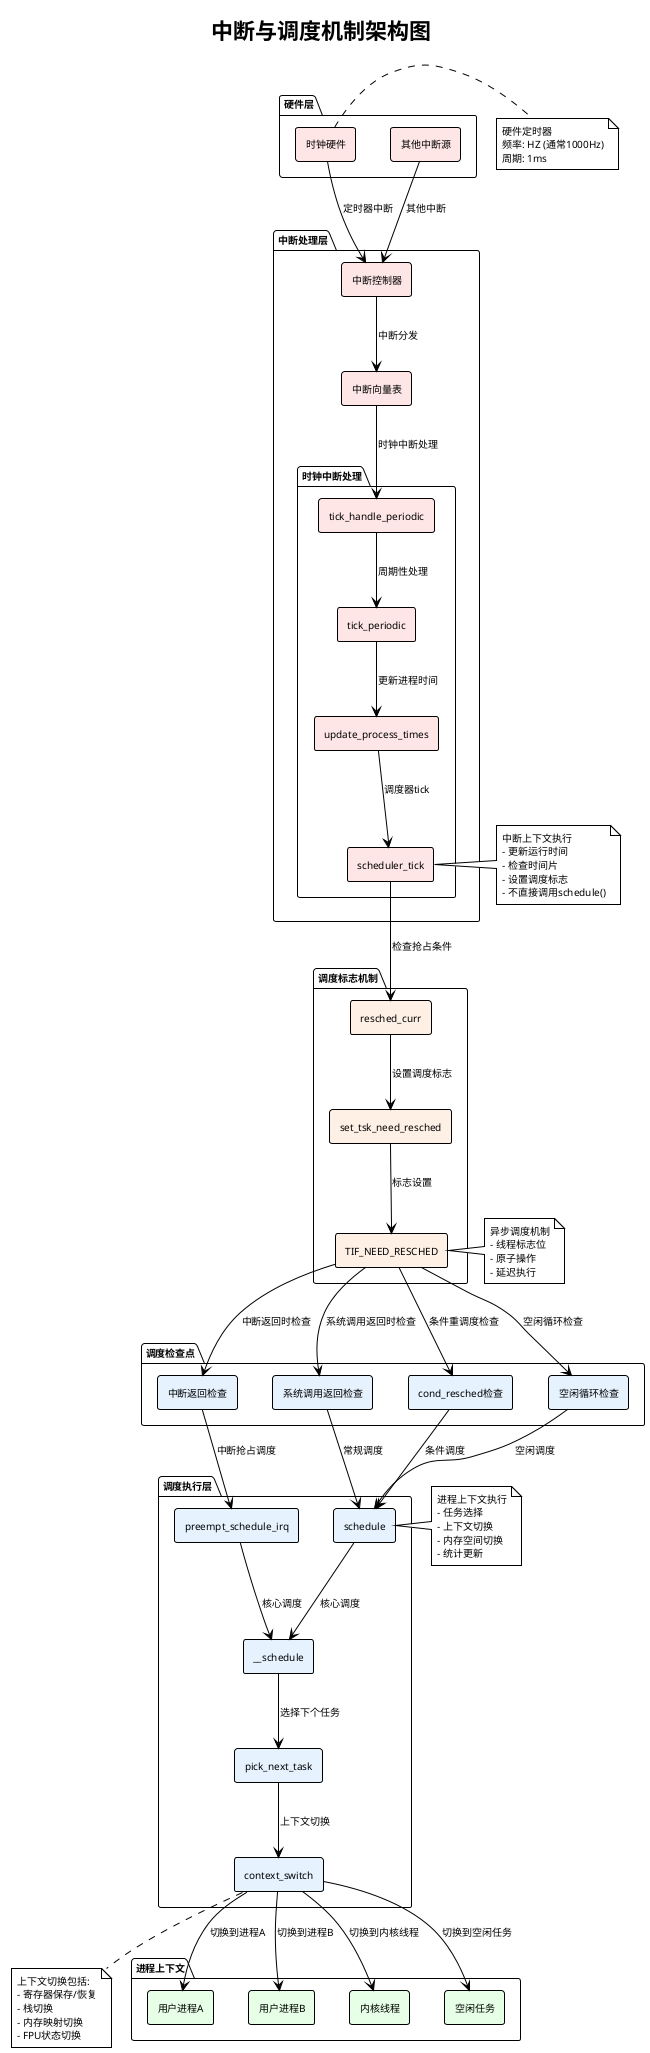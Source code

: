 @startuml
!theme plain
skinparam backgroundColor white
skinparam defaultFontSize 10
skinparam componentStyle rectangle

title 中断与调度机制架构图

' 硬件层
package "硬件层" {
    [时钟硬件] as ClockHW #FFE6E6
    [其他中断源] as OtherHW #FFE6E6
}

' 中断处理层
package "中断处理层" {
    [中断控制器] as IntController #FFE6E6
    [中断向量表] as IntVector #FFE6E6
    
    package "时钟中断处理" {
        [tick_handle_periodic] as TickHandle #FFE6E6
        [tick_periodic] as TickPeriodic #FFE6E6
        [update_process_times] as UpdateProcess #FFE6E6
        [scheduler_tick] as SchedulerTick #FFE6E6
    }
}

' 调度标志层
package "调度标志机制" {
    [TIF_NEED_RESCHED] as NeedReschedFlag #FFF0E6
    [resched_curr] as ReschedCurr #FFF0E6
    [set_tsk_need_resched] as SetNeedResched #FFF0E6
}

' 调度检查点层
package "调度检查点" {
    [中断返回检查] as IntReturnCheck #E6F3FF
    [系统调用返回检查] as SyscallReturnCheck #E6F3FF
    [cond_resched检查] as CondReschedCheck #E6F3FF
    [空闲循环检查] as IdleLoopCheck #E6F3FF
}

' 调度执行层
package "调度执行层" {
    [preempt_schedule_irq] as PreemptScheduleIrq #E6F3FF
    [schedule] as Schedule #E6F3FF
    [__schedule] as UnderSchedule #E6F3FF
    [pick_next_task] as PickNext #E6F3FF
    [context_switch] as ContextSwitch #E6F3FF
}

' 进程上下文
package "进程上下文" {
    [用户进程A] as ProcessA #E6FFE6
    [用户进程B] as ProcessB #E6FFE6
    [内核线程] as KernelThread #E6FFE6
    [空闲任务] as IdleTask #E6FFE6
}

' 连接关系
ClockHW --> IntController : 定时器中断
OtherHW --> IntController : 其他中断
IntController --> IntVector : 中断分发
IntVector --> TickHandle : 时钟中断处理

TickHandle --> TickPeriodic : 周期性处理
TickPeriodic --> UpdateProcess : 更新进程时间
UpdateProcess --> SchedulerTick : 调度器tick

SchedulerTick --> ReschedCurr : 检查抢占条件
ReschedCurr --> SetNeedResched : 设置调度标志
SetNeedResched --> NeedReschedFlag : 标志设置

NeedReschedFlag --> IntReturnCheck : 中断返回时检查
NeedReschedFlag --> SyscallReturnCheck : 系统调用返回时检查
NeedReschedFlag --> CondReschedCheck : 条件重调度检查
NeedReschedFlag --> IdleLoopCheck : 空闲循环检查

IntReturnCheck --> PreemptScheduleIrq : 中断抢占调度
SyscallReturnCheck --> Schedule : 常规调度
CondReschedCheck --> Schedule : 条件调度
IdleLoopCheck --> Schedule : 空闲调度

PreemptScheduleIrq --> UnderSchedule : 核心调度
Schedule --> UnderSchedule : 核心调度
UnderSchedule --> PickNext : 选择下个任务
PickNext --> ContextSwitch : 上下文切换

ContextSwitch --> ProcessA : 切换到进程A
ContextSwitch --> ProcessB : 切换到进程B
ContextSwitch --> KernelThread : 切换到内核线程
ContextSwitch --> IdleTask : 切换到空闲任务

' 注释
note right of ClockHW
硬件定时器
频率: HZ (通常1000Hz)
周期: 1ms
end note

note right of SchedulerTick
中断上下文执行
- 更新运行时间
- 检查时间片
- 设置调度标志
- 不直接调用schedule()
end note

note right of NeedReschedFlag
异步调度机制
- 线程标志位
- 原子操作
- 延迟执行
end note

note right of Schedule
进程上下文执行
- 任务选择
- 上下文切换
- 内存空间切换
- 统计更新
end note

note bottom of ContextSwitch
上下文切换包括:
- 寄存器保存/恢复
- 栈切换
- 内存映射切换
- FPU状态切换
end note

@enduml 